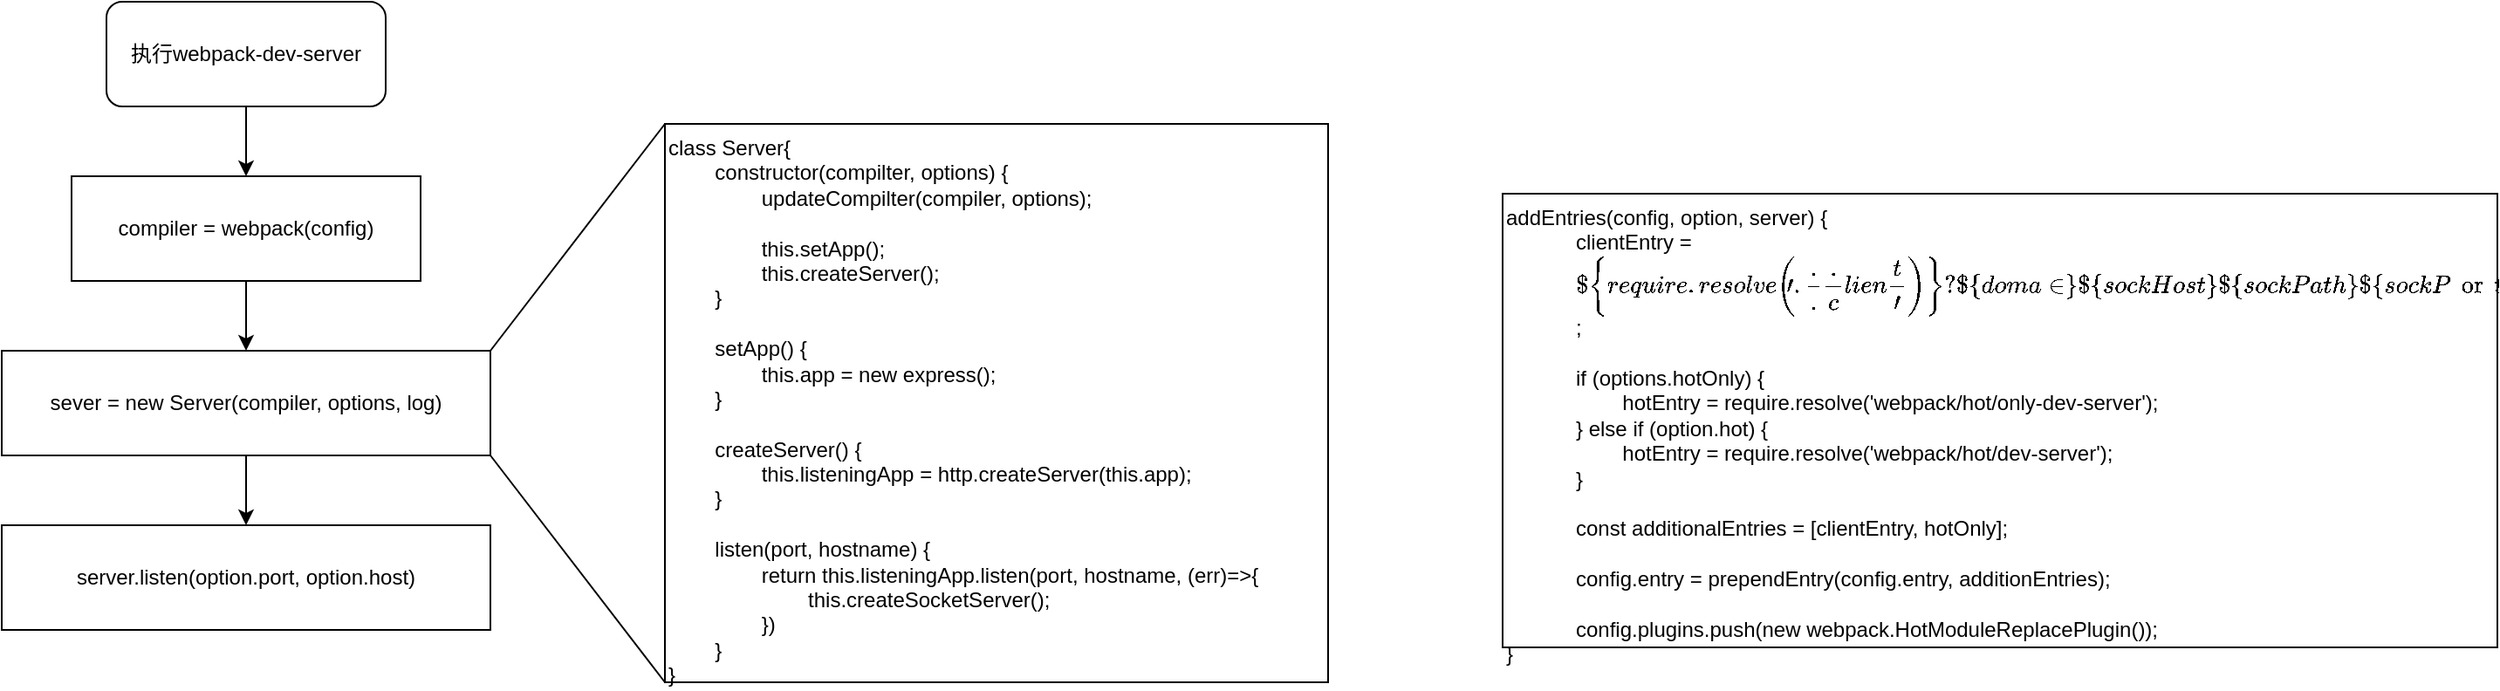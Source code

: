 <mxfile>
    <diagram id="TQoTtKDATzftsrZs_QJE" name="第 1 页">
        <mxGraphModel dx="757" dy="640" grid="1" gridSize="10" guides="1" tooltips="1" connect="1" arrows="1" fold="1" page="1" pageScale="1" pageWidth="3300" pageHeight="2339" math="0" shadow="0">
            <root>
                <mxCell id="0"/>
                <mxCell id="1" parent="0"/>
                <mxCell id="4" style="edgeStyle=orthogonalEdgeStyle;rounded=0;orthogonalLoop=1;jettySize=auto;html=1;exitX=0.5;exitY=1;exitDx=0;exitDy=0;entryX=0.5;entryY=0;entryDx=0;entryDy=0;" edge="1" parent="1" source="2" target="3">
                    <mxGeometry relative="1" as="geometry"/>
                </mxCell>
                <mxCell id="2" value="执行webpack-dev-server" style="rounded=1;whiteSpace=wrap;html=1;" vertex="1" parent="1">
                    <mxGeometry x="680" y="160" width="160" height="60" as="geometry"/>
                </mxCell>
                <mxCell id="7" style="edgeStyle=orthogonalEdgeStyle;rounded=0;orthogonalLoop=1;jettySize=auto;html=1;exitX=0.5;exitY=1;exitDx=0;exitDy=0;entryX=0.5;entryY=0;entryDx=0;entryDy=0;" edge="1" parent="1" source="3" target="6">
                    <mxGeometry relative="1" as="geometry"/>
                </mxCell>
                <mxCell id="3" value="compiler = webpack(config)" style="rounded=0;whiteSpace=wrap;html=1;" vertex="1" parent="1">
                    <mxGeometry x="660" y="260" width="200" height="60" as="geometry"/>
                </mxCell>
                <mxCell id="8" style="edgeStyle=orthogonalEdgeStyle;rounded=0;orthogonalLoop=1;jettySize=auto;html=1;exitX=0.5;exitY=1;exitDx=0;exitDy=0;entryX=0.5;entryY=0;entryDx=0;entryDy=0;" edge="1" parent="1" source="6" target="9">
                    <mxGeometry relative="1" as="geometry">
                        <mxPoint x="760" y="470" as="targetPoint"/>
                    </mxGeometry>
                </mxCell>
                <mxCell id="6" value="sever = new Server(compiler, options, log)" style="rounded=0;whiteSpace=wrap;html=1;" vertex="1" parent="1">
                    <mxGeometry x="620" y="360" width="280" height="60" as="geometry"/>
                </mxCell>
                <mxCell id="9" value="server.listen(option.port, option.host)" style="rounded=0;whiteSpace=wrap;html=1;" vertex="1" parent="1">
                    <mxGeometry x="620" y="460" width="280" height="60" as="geometry"/>
                </mxCell>
                <mxCell id="10" value="class Server{&lt;br&gt;&lt;span style=&quot;white-space: pre&quot;&gt;&#9;&lt;/span&gt;constructor(compilter, options) {&lt;br&gt;&lt;span style=&quot;white-space: pre&quot;&gt;&#9;&lt;/span&gt;&lt;span style=&quot;white-space: pre&quot;&gt;&#9;&lt;/span&gt;updateCompilter(compiler, options);&lt;br&gt;&lt;span style=&quot;white-space: pre&quot;&gt;&#9;&lt;/span&gt;&lt;span style=&quot;white-space: pre&quot;&gt;&#9;&lt;/span&gt;&lt;br&gt;&lt;span style=&quot;white-space: pre&quot;&gt;&#9;&lt;/span&gt;&lt;span style=&quot;white-space: pre&quot;&gt;&#9;&lt;/span&gt;this.setApp();&lt;br&gt;&lt;span style=&quot;white-space: pre&quot;&gt;&#9;&lt;/span&gt;&lt;span style=&quot;white-space: pre&quot;&gt;&#9;&lt;/span&gt;this.createServer();&lt;br&gt;&lt;span style=&quot;white-space: pre&quot;&gt;&#9;&lt;/span&gt;}&lt;br&gt;&lt;span style=&quot;white-space: pre&quot;&gt;&#9;&lt;/span&gt;&lt;br&gt;&lt;span style=&quot;white-space: pre&quot;&gt;&#9;&lt;/span&gt;setApp() {&lt;br&gt;&lt;span style=&quot;white-space: pre&quot;&gt;&#9;&lt;/span&gt;&lt;span style=&quot;white-space: pre&quot;&gt;&#9;&lt;/span&gt;this.app = new express();&lt;br&gt;&lt;span style=&quot;white-space: pre&quot;&gt;&#9;&lt;/span&gt;}&lt;br&gt;&lt;br&gt;&lt;span style=&quot;white-space: pre&quot;&gt;&#9;&lt;/span&gt;createServer() {&lt;br&gt;&lt;span style=&quot;white-space: pre&quot;&gt;&#9;&lt;/span&gt;&lt;span style=&quot;white-space: pre&quot;&gt;&#9;&lt;/span&gt;this.listeningApp = http.createServer(this.app);&lt;br&gt;&lt;span style=&quot;white-space: pre&quot;&gt;&#9;&lt;/span&gt;}&lt;br&gt;&lt;br&gt;&lt;span style=&quot;white-space: pre&quot;&gt;&#9;&lt;/span&gt;listen(port, hostname) {&lt;br&gt;&lt;span style=&quot;white-space: pre&quot;&gt;&#9;&lt;/span&gt;&lt;span style=&quot;white-space: pre&quot;&gt;&#9;r&lt;/span&gt;eturn this.listeningApp.listen(port, hostname, (err)=&amp;gt;{&lt;br&gt;&lt;span style=&quot;white-space: pre&quot;&gt;&lt;span style=&quot;white-space: pre&quot;&gt;&#9;&lt;/span&gt;&#9;&lt;span style=&quot;white-space: pre&quot;&gt;&#9;&lt;/span&gt;this.createSocketServer();&lt;br&gt;&lt;/span&gt;&lt;span style=&quot;white-space: pre&quot;&gt;&#9;&lt;/span&gt;&lt;span style=&quot;white-space: pre&quot;&gt;&#9;&lt;/span&gt;})&lt;br&gt;&lt;span style=&quot;white-space: pre&quot;&gt;&#9;&lt;/span&gt;}&lt;br&gt;}" style="rounded=0;whiteSpace=wrap;html=1;align=left;verticalAlign=top;" vertex="1" parent="1">
                    <mxGeometry x="1000" y="230" width="380" height="320" as="geometry"/>
                </mxCell>
                <mxCell id="12" value="" style="endArrow=none;html=1;entryX=0;entryY=0;entryDx=0;entryDy=0;exitX=1;exitY=0;exitDx=0;exitDy=0;" edge="1" parent="1" source="6" target="10">
                    <mxGeometry width="50" height="50" relative="1" as="geometry">
                        <mxPoint x="910" y="310" as="sourcePoint"/>
                        <mxPoint x="960" y="260" as="targetPoint"/>
                    </mxGeometry>
                </mxCell>
                <mxCell id="13" value="" style="endArrow=none;html=1;entryX=0;entryY=1;entryDx=0;entryDy=0;exitX=1;exitY=1;exitDx=0;exitDy=0;" edge="1" parent="1" source="6" target="10">
                    <mxGeometry width="50" height="50" relative="1" as="geometry">
                        <mxPoint x="910" y="480" as="sourcePoint"/>
                        <mxPoint x="960" y="430" as="targetPoint"/>
                    </mxGeometry>
                </mxCell>
                <mxCell id="14" value="addEntries(config, option, server) {&lt;br&gt;&lt;span&gt;&#9;&lt;/span&gt;&lt;span&gt;&#9;&lt;/span&gt;&lt;blockquote style=&quot;margin: 0 0 0 40px ; border: none ; padding: 0px&quot;&gt;clientEntry = `${require.resolve('../../client/')}?${domain}${sockHost}${sockPath}${sockPort}`;&lt;br&gt;&lt;br&gt;&lt;/blockquote&gt;&lt;blockquote style=&quot;margin: 0 0 0 40px ; border: none ; padding: 0px&quot;&gt;if (options.hotOnly) {&lt;br&gt;&lt;span&gt;&#9;&lt;/span&gt;&lt;span style=&quot;white-space: pre&quot;&gt;&#9;&lt;/span&gt;hotEntry = require.resolve('webpack/hot/only-dev-server');&lt;br&gt;} else if (option.hot) {&lt;/blockquote&gt;&lt;blockquote style=&quot;margin: 0 0 0 40px ; border: none ; padding: 0px&quot;&gt;&lt;span style=&quot;white-space: pre&quot;&gt;&#9;&lt;/span&gt;hotEntry = require.resolve('webpack/hot/dev-server');&lt;br&gt;&lt;/blockquote&gt;&lt;blockquote style=&quot;margin: 0 0 0 40px ; border: none ; padding: 0px&quot;&gt;}&lt;/blockquote&gt;&lt;blockquote style=&quot;margin: 0 0 0 40px ; border: none ; padding: 0px&quot;&gt;&lt;br&gt;&lt;/blockquote&gt;&lt;blockquote style=&quot;margin: 0 0 0 40px ; border: none ; padding: 0px&quot;&gt;const additionalEntries = [clientEntry, hotOnly];&lt;/blockquote&gt;&lt;blockquote style=&quot;margin: 0 0 0 40px ; border: none ; padding: 0px&quot;&gt;&lt;br&gt;&lt;/blockquote&gt;&lt;blockquote style=&quot;margin: 0 0 0 40px ; border: none ; padding: 0px&quot;&gt;config.entry = prependEntry(config.entry, additionEntries);&lt;/blockquote&gt;&lt;blockquote style=&quot;margin: 0 0 0 40px ; border: none ; padding: 0px&quot;&gt;&lt;br&gt;&lt;/blockquote&gt;&lt;blockquote style=&quot;margin: 0 0 0 40px ; border: none ; padding: 0px&quot;&gt;config.plugins.push(new webpack.HotModuleReplacePlugin());&lt;/blockquote&gt;}" style="rounded=0;whiteSpace=wrap;html=1;align=left;verticalAlign=top;" vertex="1" parent="1">
                    <mxGeometry x="1480" y="270" width="570" height="260" as="geometry"/>
                </mxCell>
            </root>
        </mxGraphModel>
    </diagram>
</mxfile>